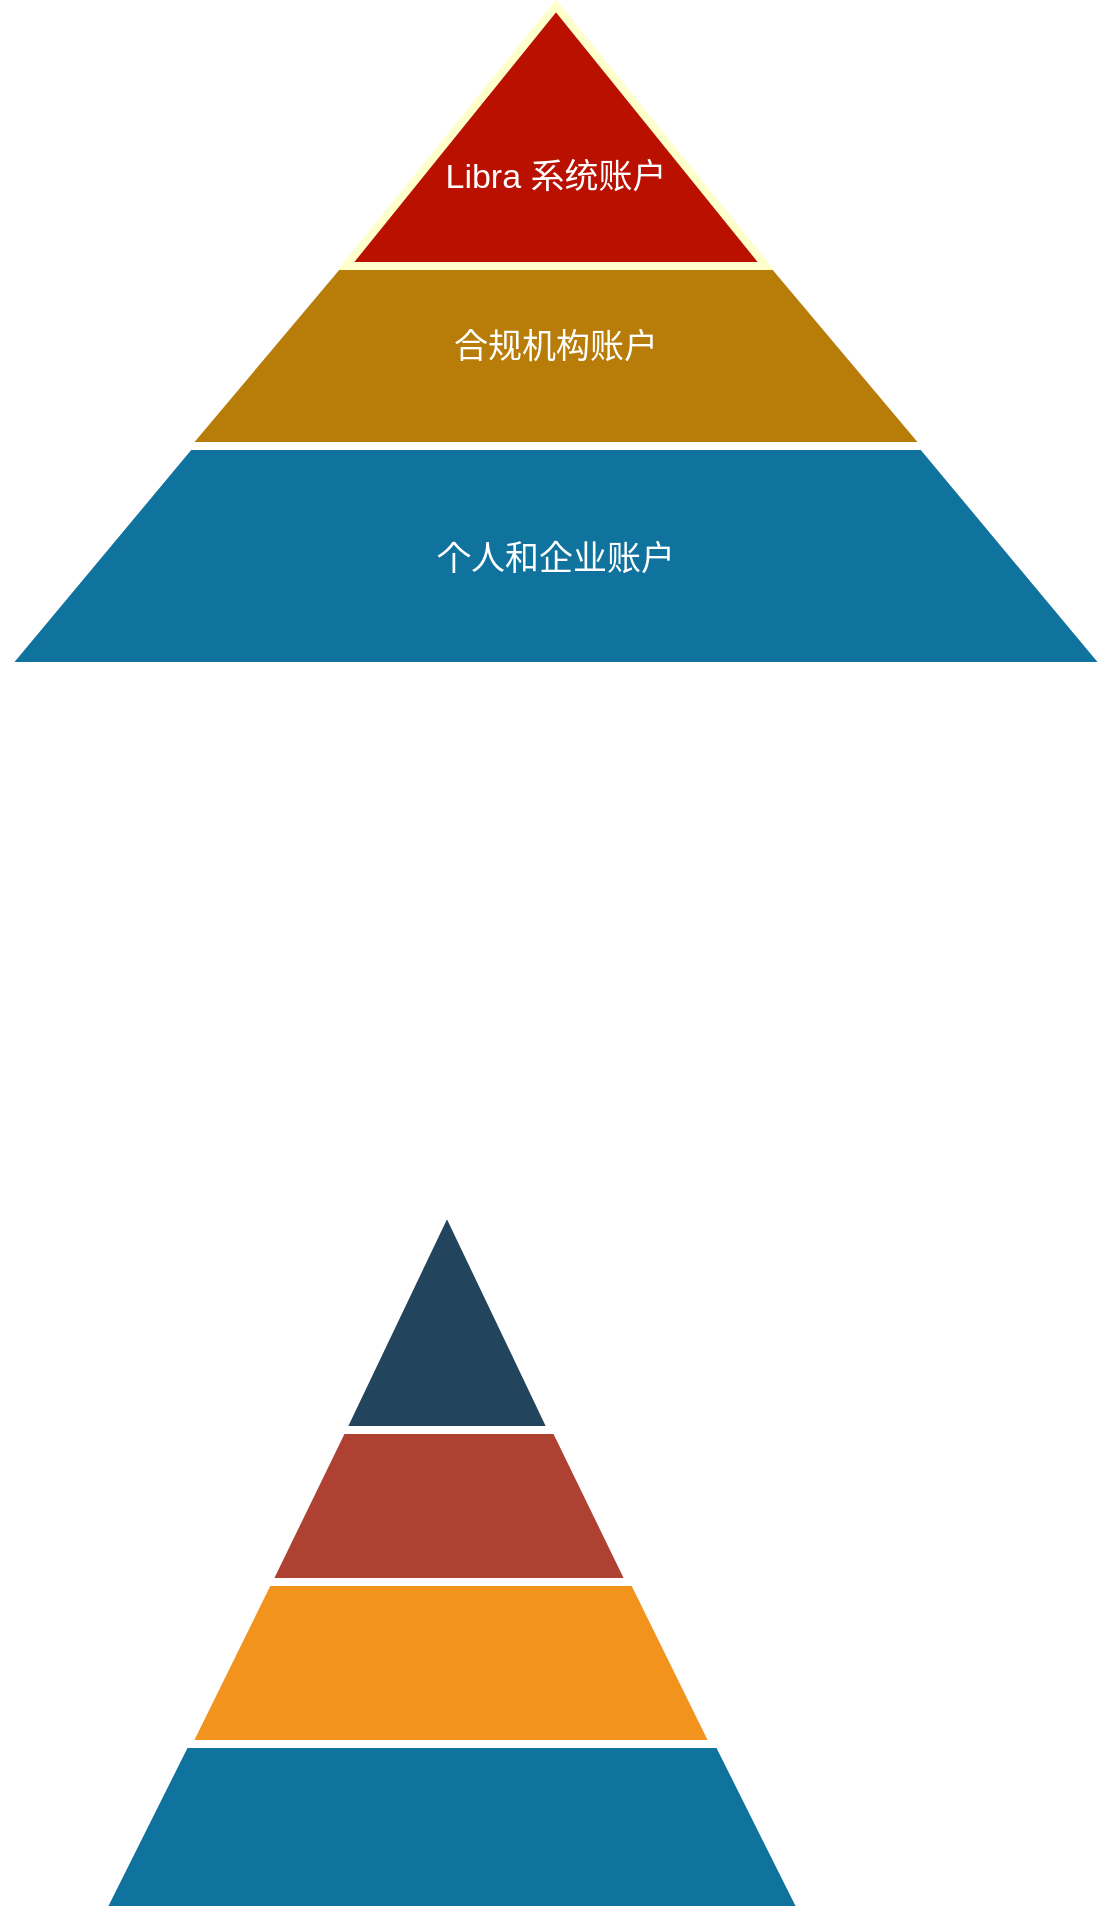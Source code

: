 <mxfile version="11.0.8" type="device"><diagram id="9k0n18XU_gdX6GNcbZQ4" name="账户体系"><mxGraphModel dx="1186" dy="627" grid="0" gridSize="10" guides="1" tooltips="1" connect="1" arrows="1" fold="1" page="1" pageScale="1" pageWidth="850" pageHeight="1100" math="0" shadow="0"><root><mxCell id="0"/><mxCell id="1" parent="0"/><mxCell id="NPbvYlNNmM4BULZ6F30v-1" value="&lt;br style=&quot;font-size: 17px;&quot;&gt;&lt;br style=&quot;font-size: 17px;&quot;&gt;&lt;br style=&quot;font-size: 17px;&quot;&gt;&lt;br style=&quot;font-size: 17px;&quot;&gt;&lt;br style=&quot;font-size: 17px;&quot;&gt;&lt;br style=&quot;font-size: 17px;&quot;&gt;&lt;br style=&quot;font-size: 17px;&quot;&gt;&lt;br style=&quot;font-size: 17px;&quot;&gt;&lt;br style=&quot;font-size: 17px;&quot;&gt;&lt;br style=&quot;font-size: 17px;&quot;&gt;&lt;br style=&quot;font-size: 17px;&quot;&gt;个人和企业账户" style="triangle;direction=north;strokeWidth=4;html=1;fillColor=#10739E;strokeColor=#ffffff;shadow=0;fontSize=17;fontColor=#FFFFFF;align=center;fontStyle=0;whiteSpace=wrap;spacing=10;" parent="1" vertex="1"><mxGeometry x="130" y="8" width="550" height="330" as="geometry"/></mxCell><mxCell id="NPbvYlNNmM4BULZ6F30v-2" value="&lt;br style=&quot;font-size: 17px;&quot;&gt;&lt;br style=&quot;font-size: 17px;&quot;&gt;&lt;br style=&quot;font-size: 17px;&quot;&gt;&lt;br style=&quot;font-size: 17px;&quot;&gt;&lt;br style=&quot;font-size: 17px;&quot;&gt;&lt;br style=&quot;font-size: 17px;&quot;&gt;&lt;font style=&quot;font-size: 17px;&quot;&gt;合规机构账户&lt;/font&gt;" style="triangle;direction=north;strokeWidth=4;html=1;fillColor=#B87C08;strokeColor=#FFFFFF;shadow=0;fontSize=17;align=center;fontStyle=0;whiteSpace=wrap;spacing=10;fontColor=#ffffff;" parent="1" vertex="1"><mxGeometry x="220" y="8" width="370" height="220" as="geometry"/></mxCell><mxCell id="NPbvYlNNmM4BULZ6F30v-3" value="&lt;br style=&quot;font-size: 17px;&quot;&gt;&lt;br style=&quot;font-size: 17px;&quot;&gt;Libra 系统账户" style="triangle;direction=north;strokeWidth=4;html=1;shadow=0;fontSize=17;align=center;fontStyle=0;whiteSpace=wrap;spacing=10;strokeColor=#FFFFCC;fillColor=#BA1000;gradientDirection=east;fontColor=#ffffff;verticalAlign=middle;" parent="1" vertex="1"><mxGeometry x="300" y="8" width="210" height="130" as="geometry"/></mxCell><mxCell id="P6pAfZ8TD-sc2KNpW6JK-1" value="" style="triangle;direction=north;strokeWidth=4;html=1;fillColor=#10739E;strokeColor=#ffffff;shadow=0;fontSize=10;fontColor=#FFFFFF;align=center;fontStyle=0;whiteSpace=wrap;spacing=10;" parent="1" vertex="1"><mxGeometry x="178" y="610" width="350" height="350" as="geometry"/></mxCell><mxCell id="P6pAfZ8TD-sc2KNpW6JK-2" value="" style="triangle;direction=north;strokeWidth=4;html=1;fillColor=#F2931E;strokeColor=#ffffff;shadow=0;fontSize=10;fontColor=#FFFFFF;align=center;fontStyle=0;whiteSpace=wrap;spacing=10;" parent="1" vertex="1"><mxGeometry x="221" y="610" width="263" height="267" as="geometry"/></mxCell><mxCell id="P6pAfZ8TD-sc2KNpW6JK-3" value="" style="triangle;direction=north;strokeWidth=4;html=1;fillColor=#AE4132;strokeColor=#ffffff;shadow=0;fontSize=10;fontColor=#FFFFFF;align=center;fontStyle=0;whiteSpace=wrap;spacing=10;" parent="1" vertex="1"><mxGeometry x="261" y="610" width="181" height="186" as="geometry"/></mxCell><mxCell id="P6pAfZ8TD-sc2KNpW6JK-4" value="" style="triangle;direction=north;strokeWidth=4;html=1;fillColor=#23445D;strokeColor=#ffffff;shadow=0;fontSize=10;fontColor=#FFFFFF;align=center;fontStyle=0;whiteSpace=wrap;spacing=10;" parent="1" vertex="1"><mxGeometry x="298" y="610" width="105" height="110" as="geometry"/></mxCell></root></mxGraphModel></diagram><diagram id="XmLVXNCUlQCGmbgpfQ08" name="账户关联结构"><mxGraphModel dx="1106" dy="772" grid="0" gridSize="10" guides="1" tooltips="1" connect="1" arrows="1" fold="1" page="1" pageScale="1" pageWidth="850" pageHeight="1100" math="0" shadow="0"><root><mxCell id="lSqVlamCuAjvHPfPkjVR-0"/><mxCell id="lSqVlamCuAjvHPfPkjVR-1" parent="lSqVlamCuAjvHPfPkjVR-0"/><mxCell id="lSqVlamCuAjvHPfPkjVR-14" value="Alice's Account" style="swimlane;fontStyle=0;childLayout=stackLayout;horizontal=1;startSize=34;fillColor=none;horizontalStack=0;resizeParent=1;resizeParentMax=0;resizeLast=0;collapsible=1;marginBottom=0;strokeColor=#5E5E5E;fontSize=14;rounded=0;swimlaneLine=1;glass=0;comic=1;autosize=1;resizeWidth=1;resizeHeight=1;" parent="lSqVlamCuAjvHPfPkjVR-1" vertex="1"><mxGeometry x="97" y="124" width="196" height="140" as="geometry"/></mxCell><mxCell id="lSqVlamCuAjvHPfPkjVR-15" value="+ IdentityRoot = 2a3e92...." style="text;strokeColor=none;fillColor=none;align=left;verticalAlign=top;spacingLeft=4;spacingRight=4;overflow=hidden;rotatable=0;points=[[0,0.5],[1,0.5]];portConstraint=eastwest;fontSize=14;comic=1;dashed=1;dashPattern=1 1;resizeWidth=1;resizeHeight=1;autosize=1;" parent="lSqVlamCuAjvHPfPkjVR-14" vertex="1"><mxGeometry y="34" width="196" height="36" as="geometry"/></mxCell><mxCell id="lSqVlamCuAjvHPfPkjVR-16" value="+ Validator = Citi's Account" style="text;strokeColor=#A1A1A1;fillColor=none;align=left;verticalAlign=top;spacingLeft=4;spacingRight=4;overflow=hidden;rotatable=0;points=[[0,0.5],[1,0.5]];portConstraint=eastwest;fontSize=14;comic=1;dashed=1;dashPattern=1 1;" parent="lSqVlamCuAjvHPfPkjVR-14" vertex="1"><mxGeometry y="70" width="196" height="37" as="geometry"/></mxCell><mxCell id="lSqVlamCuAjvHPfPkjVR-17" value="+ ......." style="text;strokeColor=none;fillColor=none;align=left;verticalAlign=top;spacingLeft=4;spacingRight=4;overflow=hidden;rotatable=0;points=[[0,0.5],[1,0.5]];portConstraint=eastwest;fontSize=14;comic=1;dashed=1;dashPattern=1 1;autosize=1;resizeWidth=1;resizeHeight=1;" parent="lSqVlamCuAjvHPfPkjVR-14" vertex="1"><mxGeometry y="107" width="196" height="33" as="geometry"/></mxCell><mxCell id="lSqVlamCuAjvHPfPkjVR-22" value="Citi's Account" style="swimlane;fontStyle=0;childLayout=stackLayout;horizontal=1;startSize=29;fillColor=none;horizontalStack=0;resizeParent=1;resizeParentMax=0;resizeLast=0;collapsible=1;marginBottom=0;strokeColor=#5E5E5E;fontSize=14;rounded=0;swimlaneLine=1;glass=0;comic=1;autosize=1;resizeWidth=1;resizeHeight=1;" parent="lSqVlamCuAjvHPfPkjVR-1" vertex="1"><mxGeometry x="97" y="308" width="195" height="134" as="geometry"/></mxCell><mxCell id="lSqVlamCuAjvHPfPkjVR-23" value="+ IdentityRoot" style="text;strokeColor=none;fillColor=none;align=left;verticalAlign=top;spacingLeft=4;spacingRight=4;overflow=hidden;rotatable=0;points=[[0,0.5],[1,0.5]];portConstraint=eastwest;fontSize=14;comic=1;dashed=1;dashPattern=1 1;resizeWidth=1;resizeHeight=1;autosize=1;" parent="lSqVlamCuAjvHPfPkjVR-22" vertex="1"><mxGeometry y="29" width="195" height="35" as="geometry"/></mxCell><mxCell id="lSqVlamCuAjvHPfPkjVR-24" value="+ Domian=www.citi.com" style="text;strokeColor=#A1A1A1;fillColor=none;align=left;verticalAlign=top;spacingLeft=4;spacingRight=4;overflow=hidden;rotatable=0;points=[[0,0.5],[1,0.5]];portConstraint=eastwest;fontSize=14;comic=1;dashed=1;dashPattern=1 1;" parent="lSqVlamCuAjvHPfPkjVR-22" vertex="1"><mxGeometry y="64" width="195" height="37" as="geometry"/></mxCell><mxCell id="lSqVlamCuAjvHPfPkjVR-25" value="+ ......." style="text;strokeColor=none;fillColor=none;align=left;verticalAlign=top;spacingLeft=4;spacingRight=4;overflow=hidden;rotatable=0;points=[[0,0.5],[1,0.5]];portConstraint=eastwest;fontSize=14;comic=1;dashed=1;dashPattern=1 1;autosize=1;resizeWidth=1;resizeHeight=1;" parent="lSqVlamCuAjvHPfPkjVR-22" vertex="1"><mxGeometry y="101" width="195" height="33" as="geometry"/></mxCell><mxCell id="lSqVlamCuAjvHPfPkjVR-29" style="edgeStyle=orthogonalEdgeStyle;rounded=0;orthogonalLoop=1;jettySize=auto;html=1;exitX=0.004;exitY=0.144;exitDx=0;exitDy=0;exitPerimeter=0;entryX=0;entryY=0.5;entryDx=0;entryDy=0;fontSize=12;endArrow=none;endFill=0;startArrow=classic;startFill=1;" parent="lSqVlamCuAjvHPfPkjVR-1" source="lSqVlamCuAjvHPfPkjVR-27" target="lSqVlamCuAjvHPfPkjVR-24" edge="1"><mxGeometry relative="1" as="geometry"/></mxCell><mxCell id="lSqVlamCuAjvHPfPkjVR-27" value="&lt;font&gt;&lt;font style=&quot;font-size: 15px&quot;&gt;libra.toml&lt;/font&gt;&lt;br&gt;---------------------------------------------------------&lt;br style=&quot;font-size: 12px&quot;&gt;&lt;/font&gt;&lt;div style=&quot;font-size: 12px&quot;&gt;&lt;font style=&quot;font-size: 12px&quot;&gt;&lt;br&gt;&lt;/font&gt;&lt;/div&gt;&lt;div style=&quot;font-size: 12px&quot;&gt;&lt;font style=&quot;font-size: 12px&quot;&gt;AUTH_SERVER=&quot;https://www.citi.com/aml&quot;&lt;/font&gt;&lt;/div&gt;&lt;div style=&quot;font-size: 12px&quot;&gt;&lt;font style=&quot;font-size: 12px&quot;&gt;&lt;br&gt;&lt;/font&gt;&lt;/div&gt;&lt;div style=&quot;font-size: 12px&quot;&gt;&lt;font style=&quot;font-size: 12px&quot;&gt;SIGNING_KEY=&quot;GBBH....&quot;&lt;/font&gt;&lt;/div&gt;&lt;div style=&quot;font-size: 12px&quot;&gt;&lt;br style=&quot;font-size: 12px&quot;&gt;&lt;/div&gt;" style="shape=note;whiteSpace=wrap;html=1;size=14;verticalAlign=top;align=left;spacingTop=-6;rounded=0;glass=0;dashed=1;dashPattern=1 1;comic=1;fontSize=12;spacing=3;" parent="lSqVlamCuAjvHPfPkjVR-1" vertex="1"><mxGeometry x="96.5" y="497" width="239" height="129" as="geometry"/></mxCell><mxCell id="lSqVlamCuAjvHPfPkjVR-28" style="edgeStyle=orthogonalEdgeStyle;rounded=0;orthogonalLoop=1;jettySize=auto;html=1;entryX=0;entryY=0.5;entryDx=0;entryDy=0;fontSize=12;exitX=0;exitY=0.142;exitDx=0;exitDy=0;exitPerimeter=0;endArrow=none;endFill=0;startArrow=classic;startFill=1;" parent="lSqVlamCuAjvHPfPkjVR-1" source="lSqVlamCuAjvHPfPkjVR-22" target="lSqVlamCuAjvHPfPkjVR-16" edge="1"><mxGeometry relative="1" as="geometry"/></mxCell><mxCell id="lSqVlamCuAjvHPfPkjVR-31" value="&lt;span style=&quot;font-size: 15px ; text-align: left ; white-space: normal&quot;&gt;https://www.citi.com/.well-known/libra.toml&lt;/span&gt;" style="text;html=1;strokeColor=none;fillColor=none;align=center;verticalAlign=middle;whiteSpace=wrap;rounded=0;glass=0;dashed=1;dashPattern=1 1;comic=1;fontSize=14;" parent="lSqVlamCuAjvHPfPkjVR-1" vertex="1"><mxGeometry x="74.5" y="457" width="301" height="40" as="geometry"/></mxCell><mxCell id="lSqVlamCuAjvHPfPkjVR-33" value="Bob's Account" style="swimlane;fontStyle=0;childLayout=stackLayout;horizontal=1;startSize=29;fillColor=none;horizontalStack=0;resizeParent=1;resizeParentMax=0;resizeLast=0;collapsible=1;marginBottom=0;strokeColor=#5E5E5E;fontSize=14;rounded=0;swimlaneLine=1;glass=0;comic=1;autosize=1;resizeWidth=1;resizeHeight=1;" parent="lSqVlamCuAjvHPfPkjVR-1" vertex="1"><mxGeometry x="494" y="124" width="209" height="129" as="geometry"/></mxCell><mxCell id="lSqVlamCuAjvHPfPkjVR-34" value="+ IdentityRoot = 9b37c1......" style="text;strokeColor=none;fillColor=none;align=left;verticalAlign=top;spacingLeft=4;spacingRight=4;overflow=hidden;rotatable=0;points=[[0,0.5],[1,0.5]];portConstraint=eastwest;fontSize=14;comic=1;dashed=1;dashPattern=1 1;resizeWidth=1;resizeHeight=1;autosize=1;" parent="lSqVlamCuAjvHPfPkjVR-33" vertex="1"><mxGeometry y="29" width="209" height="36" as="geometry"/></mxCell><mxCell id="lSqVlamCuAjvHPfPkjVR-35" value="+ Validator = JPM's Account" style="text;strokeColor=#A1A1A1;fillColor=none;align=left;verticalAlign=top;spacingLeft=4;spacingRight=4;overflow=hidden;rotatable=0;points=[[0,0.5],[1,0.5]];portConstraint=eastwest;fontSize=14;comic=1;dashed=1;dashPattern=1 1;" parent="lSqVlamCuAjvHPfPkjVR-33" vertex="1"><mxGeometry y="65" width="209" height="31" as="geometry"/></mxCell><mxCell id="lSqVlamCuAjvHPfPkjVR-36" value="+ ......." style="text;strokeColor=none;fillColor=none;align=left;verticalAlign=top;spacingLeft=4;spacingRight=4;overflow=hidden;rotatable=0;points=[[0,0.5],[1,0.5]];portConstraint=eastwest;fontSize=14;comic=1;dashed=1;dashPattern=1 1;autosize=1;resizeWidth=1;resizeHeight=1;" parent="lSqVlamCuAjvHPfPkjVR-33" vertex="1"><mxGeometry y="96" width="209" height="33" as="geometry"/></mxCell><mxCell id="lSqVlamCuAjvHPfPkjVR-37" value="JPM's Account" style="swimlane;fontStyle=0;childLayout=stackLayout;horizontal=1;startSize=29;fillColor=none;horizontalStack=0;resizeParent=1;resizeParentMax=0;resizeLast=0;collapsible=1;marginBottom=0;strokeColor=#5E5E5E;fontSize=14;rounded=0;swimlaneLine=1;glass=0;comic=1;autosize=1;resizeWidth=1;resizeHeight=1;" parent="lSqVlamCuAjvHPfPkjVR-1" vertex="1"><mxGeometry x="494" y="308" width="209" height="134" as="geometry"/></mxCell><mxCell id="lSqVlamCuAjvHPfPkjVR-38" value="+ IdentityRoot" style="text;strokeColor=none;fillColor=none;align=left;verticalAlign=top;spacingLeft=4;spacingRight=4;overflow=hidden;rotatable=0;points=[[0,0.5],[1,0.5]];portConstraint=eastwest;fontSize=14;comic=1;dashed=1;dashPattern=1 1;resizeWidth=1;resizeHeight=1;autosize=1;" parent="lSqVlamCuAjvHPfPkjVR-37" vertex="1"><mxGeometry y="29" width="209" height="35" as="geometry"/></mxCell><mxCell id="lSqVlamCuAjvHPfPkjVR-39" value="+ Domian= www.jpmorgan.com" style="text;strokeColor=#A1A1A1;fillColor=none;align=left;verticalAlign=top;spacingLeft=4;spacingRight=4;overflow=hidden;rotatable=0;points=[[0,0.5],[1,0.5]];portConstraint=eastwest;fontSize=14;comic=1;dashed=1;dashPattern=1 1;" parent="lSqVlamCuAjvHPfPkjVR-37" vertex="1"><mxGeometry y="64" width="209" height="37" as="geometry"/></mxCell><mxCell id="lSqVlamCuAjvHPfPkjVR-40" value="+ ......." style="text;strokeColor=none;fillColor=none;align=left;verticalAlign=top;spacingLeft=4;spacingRight=4;overflow=hidden;rotatable=0;points=[[0,0.5],[1,0.5]];portConstraint=eastwest;fontSize=14;comic=1;dashed=1;dashPattern=1 1;autosize=1;resizeWidth=1;resizeHeight=1;" parent="lSqVlamCuAjvHPfPkjVR-37" vertex="1"><mxGeometry y="101" width="209" height="33" as="geometry"/></mxCell><mxCell id="lSqVlamCuAjvHPfPkjVR-41" style="edgeStyle=orthogonalEdgeStyle;rounded=0;orthogonalLoop=1;jettySize=auto;html=1;exitX=0.004;exitY=0.144;exitDx=0;exitDy=0;exitPerimeter=0;entryX=0;entryY=0.5;entryDx=0;entryDy=0;fontSize=12;endArrow=none;endFill=0;startArrow=classic;startFill=1;" parent="lSqVlamCuAjvHPfPkjVR-1" source="lSqVlamCuAjvHPfPkjVR-42" target="lSqVlamCuAjvHPfPkjVR-39" edge="1"><mxGeometry relative="1" as="geometry"/></mxCell><mxCell id="lSqVlamCuAjvHPfPkjVR-42" value="&lt;font&gt;&lt;font style=&quot;font-size: 15px&quot;&gt;libra.toml&lt;/font&gt;&lt;br&gt;-------------------------------------------------------------------&lt;br style=&quot;font-size: 12px&quot;&gt;&lt;/font&gt;&lt;div style=&quot;font-size: 12px&quot;&gt;&lt;font style=&quot;font-size: 12px&quot;&gt;&lt;br&gt;&lt;/font&gt;&lt;/div&gt;&lt;div style=&quot;font-size: 12px&quot;&gt;&lt;font style=&quot;font-size: 12px&quot;&gt;AUTH_SERVER=&quot;https://www.jpmorgan.com/aml&quot;&lt;/font&gt;&lt;/div&gt;&lt;div style=&quot;font-size: 12px&quot;&gt;&lt;font style=&quot;font-size: 12px&quot;&gt;&lt;br&gt;&lt;/font&gt;&lt;/div&gt;&lt;div style=&quot;font-size: 12px&quot;&gt;&lt;font style=&quot;font-size: 12px&quot;&gt;SIGNING_KEY=&quot;GBBH....&quot;&lt;/font&gt;&lt;/div&gt;&lt;div style=&quot;font-size: 12px&quot;&gt;&lt;br style=&quot;font-size: 12px&quot;&gt;&lt;/div&gt;" style="shape=note;whiteSpace=wrap;html=1;size=14;verticalAlign=top;align=left;spacingTop=-6;rounded=0;glass=0;dashed=1;dashPattern=1 1;comic=1;fontSize=12;spacing=3;" parent="lSqVlamCuAjvHPfPkjVR-1" vertex="1"><mxGeometry x="494" y="497" width="278" height="129" as="geometry"/></mxCell><mxCell id="lSqVlamCuAjvHPfPkjVR-43" style="edgeStyle=orthogonalEdgeStyle;rounded=0;orthogonalLoop=1;jettySize=auto;html=1;entryX=0;entryY=0.5;entryDx=0;entryDy=0;fontSize=12;exitX=0;exitY=0.142;exitDx=0;exitDy=0;exitPerimeter=0;endArrow=none;endFill=0;startArrow=classic;startFill=1;" parent="lSqVlamCuAjvHPfPkjVR-1" source="lSqVlamCuAjvHPfPkjVR-37" target="lSqVlamCuAjvHPfPkjVR-35" edge="1"><mxGeometry relative="1" as="geometry"/></mxCell><mxCell id="lSqVlamCuAjvHPfPkjVR-44" value="&lt;span style=&quot;text-align: left&quot;&gt;&lt;span style=&quot;font-size: 15px&quot;&gt;https://www.jpmorgan.com&lt;/span&gt;&lt;span style=&quot;font-size: 15px&quot;&gt;/.well-known/libra.toml&lt;/span&gt;&lt;/span&gt;" style="text;html=1;strokeColor=none;fillColor=none;align=center;verticalAlign=middle;whiteSpace=wrap;rounded=0;glass=0;dashed=1;dashPattern=1 1;comic=1;fontSize=14;" parent="lSqVlamCuAjvHPfPkjVR-1" vertex="1"><mxGeometry x="472" y="457" width="345" height="40" as="geometry"/></mxCell></root></mxGraphModel></diagram><diagram id="O4dl45LyR-qUm3uoCO05" name="合规流程"><mxGraphModel dx="632" dy="441" grid="0" gridSize="10" guides="1" tooltips="1" connect="1" arrows="1" fold="1" page="1" pageScale="1" pageWidth="850" pageHeight="1100" math="0" shadow="0"><root><mxCell id="eT98-XKZ-AjwiH_mV4ar-0"/><mxCell id="eT98-XKZ-AjwiH_mV4ar-1" parent="eT98-XKZ-AjwiH_mV4ar-0"/><mxCell id="dPdyInGEU6RHVi1Vplqu-116" value="" style="rounded=0;whiteSpace=wrap;html=1;strokeWidth=1;fillColor=none;fontSize=9;opacity=60;align=left;" vertex="1" parent="eT98-XKZ-AjwiH_mV4ar-1"><mxGeometry x="137" y="183" width="518" height="371" as="geometry"/></mxCell><mxCell id="dPdyInGEU6RHVi1Vplqu-58" value="" style="rounded=0;whiteSpace=wrap;html=1;strokeWidth=1;fillColor=none;fontSize=10;dashed=1;dashPattern=1 1;" vertex="1" parent="eT98-XKZ-AjwiH_mV4ar-1"><mxGeometry x="177" y="194" width="187" height="202" as="geometry"/></mxCell><mxCell id="dPdyInGEU6RHVi1Vplqu-57" value="" style="rounded=0;whiteSpace=wrap;html=1;strokeWidth=1;fillColor=none;fontSize=10;dashed=1;dashPattern=1 1;" vertex="1" parent="eT98-XKZ-AjwiH_mV4ar-1"><mxGeometry x="413" y="193" width="196" height="203" as="geometry"/></mxCell><mxCell id="dPdyInGEU6RHVi1Vplqu-32" value="Libra Network" style="rounded=0;whiteSpace=wrap;html=1;strokeWidth=1;fillColor=none;fontSize=14;verticalAlign=bottom;" vertex="1" parent="eT98-XKZ-AjwiH_mV4ar-1"><mxGeometry x="244" y="414" width="292" height="133" as="geometry"/></mxCell><mxCell id="dPdyInGEU6RHVi1Vplqu-35" value="" style="group" vertex="1" connectable="0" parent="eT98-XKZ-AjwiH_mV4ar-1"><mxGeometry x="239.5" y="316.5" width="63" height="52" as="geometry"/></mxCell><mxCell id="dPdyInGEU6RHVi1Vplqu-25" value="Compliance" style="text;html=1;resizable=0;points=[];autosize=1;align=left;verticalAlign=top;spacingTop=-4;fontSize=10;" vertex="1" parent="dPdyInGEU6RHVi1Vplqu-35"><mxGeometry y="40" width="63" height="12" as="geometry"/></mxCell><mxCell id="dPdyInGEU6RHVi1Vplqu-28" value="" style="pointerEvents=1;shadow=0;dashed=0;html=1;strokeColor=none;labelPosition=center;verticalLabelPosition=bottom;verticalAlign=top;outlineConnect=0;align=center;shape=mxgraph.office.concepts.node_generic;fillColor=#7FBA42;" vertex="1" parent="dPdyInGEU6RHVi1Vplqu-35"><mxGeometry x="10.5" width="40" height="40" as="geometry"/></mxCell><mxCell id="dPdyInGEU6RHVi1Vplqu-39" value="" style="group" vertex="1" connectable="0" parent="eT98-XKZ-AjwiH_mV4ar-1"><mxGeometry x="301.5" y="346" width="65" height="45" as="geometry"/></mxCell><mxCell id="dPdyInGEU6RHVi1Vplqu-20" value="" style="pointerEvents=1;shadow=0;dashed=0;html=1;strokeColor=none;labelPosition=center;verticalLabelPosition=bottom;verticalAlign=top;align=center;shape=mxgraph.azure.file;fillColor=#7D7D7D;" vertex="1" parent="dPdyInGEU6RHVi1Vplqu-39"><mxGeometry x="16.5" y="7" width="17" height="22" as="geometry"/></mxCell><mxCell id="dPdyInGEU6RHVi1Vplqu-22" value="Libra.toml" style="text;html=1;resizable=0;points=[];autosize=1;align=left;verticalAlign=top;spacingTop=-4;fontSize=9;" vertex="1" parent="dPdyInGEU6RHVi1Vplqu-39"><mxGeometry x="2" y="29" width="63" height="14" as="geometry"/></mxCell><mxCell id="dPdyInGEU6RHVi1Vplqu-23" value="" style="rounded=1;whiteSpace=wrap;html=1;fillColor=none;fontSize=9;dashed=1;" vertex="1" parent="dPdyInGEU6RHVi1Vplqu-39"><mxGeometry width="48" height="45" as="geometry"/></mxCell><mxCell id="dPdyInGEU6RHVi1Vplqu-46" value="" style="group" vertex="1" connectable="0" parent="eT98-XKZ-AjwiH_mV4ar-1"><mxGeometry x="482.5" y="317" width="63" height="52" as="geometry"/></mxCell><mxCell id="dPdyInGEU6RHVi1Vplqu-47" value="Compliance" style="text;html=1;resizable=0;points=[];autosize=1;align=left;verticalAlign=top;spacingTop=-4;fontSize=10;" vertex="1" parent="dPdyInGEU6RHVi1Vplqu-46"><mxGeometry y="40" width="63" height="12" as="geometry"/></mxCell><mxCell id="dPdyInGEU6RHVi1Vplqu-48" value="" style="pointerEvents=1;shadow=0;dashed=0;html=1;strokeColor=none;labelPosition=center;verticalLabelPosition=bottom;verticalAlign=top;outlineConnect=0;align=center;shape=mxgraph.office.concepts.node_generic;fillColor=#7FBA42;" vertex="1" parent="dPdyInGEU6RHVi1Vplqu-46"><mxGeometry x="10.5" width="40" height="40" as="geometry"/></mxCell><mxCell id="dPdyInGEU6RHVi1Vplqu-49" value="" style="group" vertex="1" connectable="0" parent="eT98-XKZ-AjwiH_mV4ar-1"><mxGeometry x="428" y="346" width="65" height="45" as="geometry"/></mxCell><mxCell id="dPdyInGEU6RHVi1Vplqu-50" value="" style="pointerEvents=1;shadow=0;dashed=0;html=1;strokeColor=none;labelPosition=center;verticalLabelPosition=bottom;verticalAlign=top;align=center;shape=mxgraph.azure.file;fillColor=#7D7D7D;" vertex="1" parent="dPdyInGEU6RHVi1Vplqu-49"><mxGeometry x="16.5" y="7" width="17" height="22" as="geometry"/></mxCell><mxCell id="dPdyInGEU6RHVi1Vplqu-51" value="Libra.toml" style="text;html=1;resizable=0;points=[];autosize=1;align=left;verticalAlign=top;spacingTop=-4;fontSize=9;" vertex="1" parent="dPdyInGEU6RHVi1Vplqu-49"><mxGeometry x="2" y="29" width="63" height="14" as="geometry"/></mxCell><mxCell id="dPdyInGEU6RHVi1Vplqu-52" value="" style="rounded=1;whiteSpace=wrap;html=1;fillColor=none;fontSize=9;dashed=1;" vertex="1" parent="dPdyInGEU6RHVi1Vplqu-49"><mxGeometry width="48" height="45" as="geometry"/></mxCell><mxCell id="dPdyInGEU6RHVi1Vplqu-73" style="edgeStyle=none;rounded=0;orthogonalLoop=1;jettySize=auto;html=1;endArrow=classicThin;endFill=1;fontSize=10;" edge="1" parent="eT98-XKZ-AjwiH_mV4ar-1"><mxGeometry relative="1" as="geometry"><mxPoint x="162.5" y="336" as="sourcePoint"/><mxPoint x="250" y="336" as="targetPoint"/></mxGeometry></mxCell><mxCell id="Y1tjcePGl03aroHUNEkw-1" style="edgeStyle=orthogonalEdgeStyle;rounded=0;orthogonalLoop=1;jettySize=auto;html=1;entryX=0;entryY=0.5;entryDx=0;entryDy=0;startArrow=classicThin;startFill=1;endArrow=none;endFill=0;fontSize=10;fontColor=#454545;" edge="1" parent="eT98-XKZ-AjwiH_mV4ar-1" target="dPdyInGEU6RHVi1Vplqu-32"><mxGeometry relative="1" as="geometry"><mxPoint x="154" y="373" as="sourcePoint"/><Array as="points"><mxPoint x="154" y="481"/></Array></mxGeometry></mxCell><mxCell id="dPdyInGEU6RHVi1Vplqu-55" value="" style="html=1;verticalLabelPosition=bottom;align=center;labelBackgroundColor=#ffffff;verticalAlign=top;strokeWidth=2;strokeColor=#0080F0;fillColor=#ffffff;shadow=0;dashed=0;shape=mxgraph.ios7.icons.smartphone;fontSize=10;" vertex="1" parent="eT98-XKZ-AjwiH_mV4ar-1"><mxGeometry x="144.5" y="321.5" width="18" height="30" as="geometry"/></mxCell><mxCell id="Y1tjcePGl03aroHUNEkw-2" style="edgeStyle=orthogonalEdgeStyle;rounded=0;orthogonalLoop=1;jettySize=auto;html=1;startArrow=classicThin;startFill=1;endArrow=none;endFill=0;fontSize=10;fontColor=#454545;" edge="1" parent="eT98-XKZ-AjwiH_mV4ar-1"><mxGeometry relative="1" as="geometry"><mxPoint x="638" y="376" as="sourcePoint"/><mxPoint x="537" y="481" as="targetPoint"/><Array as="points"><mxPoint x="638" y="481"/><mxPoint x="537" y="481"/></Array></mxGeometry></mxCell><mxCell id="dPdyInGEU6RHVi1Vplqu-56" value="" style="html=1;verticalLabelPosition=bottom;align=center;labelBackgroundColor=#ffffff;verticalAlign=top;strokeWidth=2;strokeColor=#0080F0;fillColor=#ffffff;shadow=0;dashed=0;shape=mxgraph.ios7.icons.smartphone;fontSize=10;" vertex="1" parent="eT98-XKZ-AjwiH_mV4ar-1"><mxGeometry x="628.5" y="321.5" width="18" height="30" as="geometry"/></mxCell><mxCell id="dPdyInGEU6RHVi1Vplqu-72" value="" style="group" vertex="1" connectable="0" parent="eT98-XKZ-AjwiH_mV4ar-1"><mxGeometry x="264.5" y="425" width="248" height="100" as="geometry"/></mxCell><mxCell id="dPdyInGEU6RHVi1Vplqu-60" value="" style="pointerEvents=1;shadow=0;dashed=0;html=1;strokeColor=none;fillColor=#505050;labelPosition=center;verticalLabelPosition=bottom;verticalAlign=top;outlineConnect=0;align=center;shape=mxgraph.office.concepts.node_generic;" vertex="1" parent="dPdyInGEU6RHVi1Vplqu-72"><mxGeometry x="148" y="70" width="30" height="30" as="geometry"/></mxCell><mxCell id="dPdyInGEU6RHVi1Vplqu-61" style="edgeStyle=none;rounded=0;orthogonalLoop=1;jettySize=auto;html=1;endArrow=none;endFill=0;" edge="1" parent="dPdyInGEU6RHVi1Vplqu-72" source="dPdyInGEU6RHVi1Vplqu-62" target="dPdyInGEU6RHVi1Vplqu-60"><mxGeometry relative="1" as="geometry"/></mxCell><mxCell id="dPdyInGEU6RHVi1Vplqu-62" value="" style="pointerEvents=1;shadow=0;dashed=0;html=1;strokeColor=none;fillColor=#505050;labelPosition=center;verticalLabelPosition=bottom;verticalAlign=top;outlineConnect=0;align=center;shape=mxgraph.office.concepts.node_generic;" vertex="1" parent="dPdyInGEU6RHVi1Vplqu-72"><mxGeometry x="218" y="70" width="30" height="30" as="geometry"/></mxCell><mxCell id="dPdyInGEU6RHVi1Vplqu-63" style="edgeStyle=none;rounded=0;orthogonalLoop=1;jettySize=auto;html=1;endArrow=none;endFill=0;" edge="1" parent="dPdyInGEU6RHVi1Vplqu-72" source="dPdyInGEU6RHVi1Vplqu-64" target="dPdyInGEU6RHVi1Vplqu-62"><mxGeometry relative="1" as="geometry"/></mxCell><mxCell id="dPdyInGEU6RHVi1Vplqu-64" value="" style="pointerEvents=1;shadow=0;dashed=0;html=1;strokeColor=none;fillColor=#505050;labelPosition=center;verticalLabelPosition=bottom;verticalAlign=top;outlineConnect=0;align=center;shape=mxgraph.office.concepts.node_generic;" vertex="1" parent="dPdyInGEU6RHVi1Vplqu-72"><mxGeometry x="218" width="30" height="30" as="geometry"/></mxCell><mxCell id="dPdyInGEU6RHVi1Vplqu-65" style="edgeStyle=none;rounded=0;orthogonalLoop=1;jettySize=auto;html=1;endArrow=none;endFill=0;" edge="1" parent="dPdyInGEU6RHVi1Vplqu-72" source="dPdyInGEU6RHVi1Vplqu-66" target="dPdyInGEU6RHVi1Vplqu-64"><mxGeometry relative="1" as="geometry"/></mxCell><mxCell id="dPdyInGEU6RHVi1Vplqu-66" value="" style="pointerEvents=1;shadow=0;dashed=0;html=1;strokeColor=none;fillColor=#505050;labelPosition=center;verticalLabelPosition=bottom;verticalAlign=top;outlineConnect=0;align=center;shape=mxgraph.office.concepts.node_generic;" vertex="1" parent="dPdyInGEU6RHVi1Vplqu-72"><mxGeometry x="148" width="30" height="30" as="geometry"/></mxCell><mxCell id="dPdyInGEU6RHVi1Vplqu-67" style="edgeStyle=none;rounded=0;orthogonalLoop=1;jettySize=auto;html=1;endArrow=none;endFill=0;" edge="1" parent="dPdyInGEU6RHVi1Vplqu-72" source="dPdyInGEU6RHVi1Vplqu-60" target="dPdyInGEU6RHVi1Vplqu-66"><mxGeometry relative="1" as="geometry"/></mxCell><mxCell id="dPdyInGEU6RHVi1Vplqu-68" value="" style="shape=mxgraph.sysml.x;" vertex="1" parent="dPdyInGEU6RHVi1Vplqu-72"><mxGeometry x="178" y="30" width="40" height="40" as="geometry"/></mxCell><mxCell id="dPdyInGEU6RHVi1Vplqu-5" value="" style="pointerEvents=1;shadow=0;dashed=0;html=1;strokeColor=none;fillColor=#505050;labelPosition=center;verticalLabelPosition=bottom;verticalAlign=top;outlineConnect=0;align=center;shape=mxgraph.office.concepts.node_generic;" vertex="1" parent="dPdyInGEU6RHVi1Vplqu-72"><mxGeometry y="70" width="30" height="30" as="geometry"/></mxCell><mxCell id="dPdyInGEU6RHVi1Vplqu-13" style="edgeStyle=none;rounded=0;orthogonalLoop=1;jettySize=auto;html=1;endArrow=none;endFill=0;" edge="1" parent="dPdyInGEU6RHVi1Vplqu-72" source="dPdyInGEU6RHVi1Vplqu-6" target="dPdyInGEU6RHVi1Vplqu-5"><mxGeometry relative="1" as="geometry"/></mxCell><mxCell id="dPdyInGEU6RHVi1Vplqu-70" style="edgeStyle=none;rounded=0;orthogonalLoop=1;jettySize=auto;html=1;endArrow=none;endFill=0;fontSize=10;" edge="1" parent="dPdyInGEU6RHVi1Vplqu-72" source="dPdyInGEU6RHVi1Vplqu-6" target="dPdyInGEU6RHVi1Vplqu-60"><mxGeometry relative="1" as="geometry"/></mxCell><mxCell id="dPdyInGEU6RHVi1Vplqu-6" value="" style="pointerEvents=1;shadow=0;dashed=0;html=1;strokeColor=none;fillColor=#505050;labelPosition=center;verticalLabelPosition=bottom;verticalAlign=top;outlineConnect=0;align=center;shape=mxgraph.office.concepts.node_generic;" vertex="1" parent="dPdyInGEU6RHVi1Vplqu-72"><mxGeometry x="70" y="70" width="30" height="30" as="geometry"/></mxCell><mxCell id="dPdyInGEU6RHVi1Vplqu-12" style="edgeStyle=none;rounded=0;orthogonalLoop=1;jettySize=auto;html=1;endArrow=none;endFill=0;" edge="1" parent="dPdyInGEU6RHVi1Vplqu-72" source="dPdyInGEU6RHVi1Vplqu-7" target="dPdyInGEU6RHVi1Vplqu-6"><mxGeometry relative="1" as="geometry"/></mxCell><mxCell id="dPdyInGEU6RHVi1Vplqu-71" style="edgeStyle=none;rounded=0;orthogonalLoop=1;jettySize=auto;html=1;endArrow=none;endFill=0;fontSize=10;" edge="1" parent="dPdyInGEU6RHVi1Vplqu-72" source="dPdyInGEU6RHVi1Vplqu-7" target="dPdyInGEU6RHVi1Vplqu-66"><mxGeometry relative="1" as="geometry"/></mxCell><mxCell id="dPdyInGEU6RHVi1Vplqu-7" value="" style="pointerEvents=1;shadow=0;dashed=0;html=1;strokeColor=none;fillColor=#505050;labelPosition=center;verticalLabelPosition=bottom;verticalAlign=top;outlineConnect=0;align=center;shape=mxgraph.office.concepts.node_generic;" vertex="1" parent="dPdyInGEU6RHVi1Vplqu-72"><mxGeometry x="70" width="30" height="30" as="geometry"/></mxCell><mxCell id="dPdyInGEU6RHVi1Vplqu-11" style="edgeStyle=none;rounded=0;orthogonalLoop=1;jettySize=auto;html=1;endArrow=none;endFill=0;" edge="1" parent="dPdyInGEU6RHVi1Vplqu-72" source="dPdyInGEU6RHVi1Vplqu-8" target="dPdyInGEU6RHVi1Vplqu-7"><mxGeometry relative="1" as="geometry"/></mxCell><mxCell id="dPdyInGEU6RHVi1Vplqu-8" value="" style="pointerEvents=1;shadow=0;dashed=0;html=1;strokeColor=none;fillColor=#505050;labelPosition=center;verticalLabelPosition=bottom;verticalAlign=top;outlineConnect=0;align=center;shape=mxgraph.office.concepts.node_generic;" vertex="1" parent="dPdyInGEU6RHVi1Vplqu-72"><mxGeometry width="30" height="30" as="geometry"/></mxCell><mxCell id="dPdyInGEU6RHVi1Vplqu-14" style="edgeStyle=none;rounded=0;orthogonalLoop=1;jettySize=auto;html=1;endArrow=none;endFill=0;" edge="1" parent="dPdyInGEU6RHVi1Vplqu-72" source="dPdyInGEU6RHVi1Vplqu-5" target="dPdyInGEU6RHVi1Vplqu-8"><mxGeometry relative="1" as="geometry"/></mxCell><mxCell id="dPdyInGEU6RHVi1Vplqu-10" value="" style="shape=mxgraph.sysml.x;" vertex="1" parent="dPdyInGEU6RHVi1Vplqu-72"><mxGeometry x="30" y="30" width="40" height="40" as="geometry"/></mxCell><mxCell id="dPdyInGEU6RHVi1Vplqu-69" value="" style="shape=mxgraph.sysml.x;" vertex="1" parent="dPdyInGEU6RHVi1Vplqu-72"><mxGeometry x="104" y="30" width="40" height="40" as="geometry"/></mxCell><mxCell id="dPdyInGEU6RHVi1Vplqu-74" style="edgeStyle=none;rounded=0;orthogonalLoop=1;jettySize=auto;html=1;endArrow=none;endFill=0;fontSize=10;startArrow=classicThin;startFill=1;" edge="1" parent="eT98-XKZ-AjwiH_mV4ar-1" source="dPdyInGEU6RHVi1Vplqu-15" target="dPdyInGEU6RHVi1Vplqu-28"><mxGeometry relative="1" as="geometry"/></mxCell><mxCell id="dPdyInGEU6RHVi1Vplqu-77" style="edgeStyle=none;rounded=0;orthogonalLoop=1;jettySize=auto;html=1;endArrow=none;endFill=0;fontSize=10;startArrow=classicThin;startFill=1;" edge="1" parent="eT98-XKZ-AjwiH_mV4ar-1" source="dPdyInGEU6RHVi1Vplqu-44" target="dPdyInGEU6RHVi1Vplqu-48"><mxGeometry relative="1" as="geometry"/></mxCell><mxCell id="dPdyInGEU6RHVi1Vplqu-78" style="edgeStyle=none;rounded=0;orthogonalLoop=1;jettySize=auto;html=1;endArrow=none;endFill=0;fontSize=10;startArrow=classicThin;startFill=1;" edge="1" parent="eT98-XKZ-AjwiH_mV4ar-1" source="dPdyInGEU6RHVi1Vplqu-41" target="dPdyInGEU6RHVi1Vplqu-48"><mxGeometry relative="1" as="geometry"/></mxCell><mxCell id="dPdyInGEU6RHVi1Vplqu-79" style="edgeStyle=none;rounded=0;orthogonalLoop=1;jettySize=auto;html=1;endArrow=none;endFill=0;fontSize=10;startArrow=classicThin;startFill=1;" edge="1" parent="eT98-XKZ-AjwiH_mV4ar-1" source="dPdyInGEU6RHVi1Vplqu-30" target="dPdyInGEU6RHVi1Vplqu-28"><mxGeometry relative="1" as="geometry"/></mxCell><mxCell id="dPdyInGEU6RHVi1Vplqu-82" style="edgeStyle=none;rounded=0;orthogonalLoop=1;jettySize=auto;html=1;endArrow=classicThin;endFill=1;fontSize=10;startArrow=none;startFill=0;" edge="1" parent="eT98-XKZ-AjwiH_mV4ar-1"><mxGeometry relative="1" as="geometry"><mxPoint x="513" y="410" as="sourcePoint"/><mxPoint x="513" y="373" as="targetPoint"/></mxGeometry></mxCell><mxCell id="dPdyInGEU6RHVi1Vplqu-101" style="edgeStyle=none;rounded=0;orthogonalLoop=1;jettySize=auto;html=1;endArrow=none;endFill=0;fontSize=14;startArrow=classicThin;startFill=1;" edge="1" parent="eT98-XKZ-AjwiH_mV4ar-1" source="dPdyInGEU6RHVi1Vplqu-84" target="dPdyInGEU6RHVi1Vplqu-28"><mxGeometry relative="1" as="geometry"/></mxCell><mxCell id="dPdyInGEU6RHVi1Vplqu-84" value="" style="pointerEvents=1;shadow=0;dashed=0;html=1;strokeColor=none;labelPosition=center;verticalLabelPosition=bottom;verticalAlign=top;outlineConnect=0;align=center;shape=mxgraph.office.concepts.node_generic;fillColor=#DA4026;" vertex="1" parent="eT98-XKZ-AjwiH_mV4ar-1"><mxGeometry x="187.5" y="236" width="40" height="40" as="geometry"/></mxCell><mxCell id="dPdyInGEU6RHVi1Vplqu-85" value="Repository" style="text;html=1;resizable=0;points=[];autosize=1;align=left;verticalAlign=top;spacingTop=-4;fontSize=10;" vertex="1" parent="eT98-XKZ-AjwiH_mV4ar-1"><mxGeometry x="178.5" y="218" width="58" height="12" as="geometry"/></mxCell><mxCell id="dPdyInGEU6RHVi1Vplqu-15" value="" style="pointerEvents=1;shadow=0;dashed=0;html=1;strokeColor=none;labelPosition=center;verticalLabelPosition=bottom;verticalAlign=top;outlineConnect=0;align=center;shape=mxgraph.office.concepts.node_generic;fillColor=#DA4026;" vertex="1" parent="eT98-XKZ-AjwiH_mV4ar-1"><mxGeometry x="314.5" y="236" width="40" height="40" as="geometry"/></mxCell><mxCell id="dPdyInGEU6RHVi1Vplqu-29" value="KYC" style="text;html=1;resizable=0;points=[];autosize=1;align=left;verticalAlign=top;spacingTop=-4;fontSize=10;" vertex="1" parent="eT98-XKZ-AjwiH_mV4ar-1"><mxGeometry x="323.5" y="218" width="31" height="12" as="geometry"/></mxCell><mxCell id="dPdyInGEU6RHVi1Vplqu-30" value="" style="pointerEvents=1;shadow=0;dashed=0;html=1;strokeColor=none;labelPosition=center;verticalLabelPosition=bottom;verticalAlign=top;outlineConnect=0;align=center;shape=mxgraph.office.concepts.node_generic;fillColor=#DA4026;" vertex="1" parent="eT98-XKZ-AjwiH_mV4ar-1"><mxGeometry x="251" y="236" width="40" height="40" as="geometry"/></mxCell><mxCell id="dPdyInGEU6RHVi1Vplqu-31" value="Sanction" style="text;html=1;resizable=0;points=[];autosize=1;align=left;verticalAlign=top;spacingTop=-4;fontSize=10;" vertex="1" parent="eT98-XKZ-AjwiH_mV4ar-1"><mxGeometry x="250" y="218" width="49" height="12" as="geometry"/></mxCell><mxCell id="dPdyInGEU6RHVi1Vplqu-91" style="edgeStyle=none;rounded=0;orthogonalLoop=1;jettySize=auto;html=1;endArrow=none;endFill=0;fontSize=10;startArrow=classicThin;startFill=1;" edge="1" parent="eT98-XKZ-AjwiH_mV4ar-1" source="dPdyInGEU6RHVi1Vplqu-87" target="dPdyInGEU6RHVi1Vplqu-48"><mxGeometry relative="1" as="geometry"/></mxCell><mxCell id="dPdyInGEU6RHVi1Vplqu-87" value="" style="pointerEvents=1;shadow=0;dashed=0;html=1;strokeColor=none;labelPosition=center;verticalLabelPosition=bottom;verticalAlign=top;outlineConnect=0;align=center;shape=mxgraph.office.concepts.node_generic;fillColor=#DA4026;" vertex="1" parent="eT98-XKZ-AjwiH_mV4ar-1"><mxGeometry x="494" y="236" width="40" height="40" as="geometry"/></mxCell><mxCell id="dPdyInGEU6RHVi1Vplqu-88" value="Sanction" style="text;html=1;resizable=0;points=[];autosize=1;align=left;verticalAlign=top;spacingTop=-4;fontSize=10;" vertex="1" parent="eT98-XKZ-AjwiH_mV4ar-1"><mxGeometry x="493" y="218" width="49" height="12" as="geometry"/></mxCell><mxCell id="dPdyInGEU6RHVi1Vplqu-44" value="" style="pointerEvents=1;shadow=0;dashed=0;html=1;strokeColor=none;labelPosition=center;verticalLabelPosition=bottom;verticalAlign=top;outlineConnect=0;align=center;shape=mxgraph.office.concepts.node_generic;fillColor=#DA4026;" vertex="1" parent="eT98-XKZ-AjwiH_mV4ar-1"><mxGeometry x="426.5" y="236" width="40" height="40" as="geometry"/></mxCell><mxCell id="dPdyInGEU6RHVi1Vplqu-45" value="KYC" style="text;html=1;resizable=0;points=[];autosize=1;align=left;verticalAlign=top;spacingTop=-4;fontSize=10;" vertex="1" parent="eT98-XKZ-AjwiH_mV4ar-1"><mxGeometry x="431" y="218" width="31" height="12" as="geometry"/></mxCell><mxCell id="dPdyInGEU6RHVi1Vplqu-41" value="" style="pointerEvents=1;shadow=0;dashed=0;html=1;strokeColor=none;labelPosition=center;verticalLabelPosition=bottom;verticalAlign=top;outlineConnect=0;align=center;shape=mxgraph.office.concepts.node_generic;fillColor=#DA4026;" vertex="1" parent="eT98-XKZ-AjwiH_mV4ar-1"><mxGeometry x="557.5" y="236" width="40" height="40" as="geometry"/></mxCell><mxCell id="dPdyInGEU6RHVi1Vplqu-93" value="Repository" style="text;html=1;resizable=0;points=[];autosize=1;align=left;verticalAlign=top;spacingTop=-4;fontSize=10;" vertex="1" parent="eT98-XKZ-AjwiH_mV4ar-1"><mxGeometry x="551" y="218" width="58" height="12" as="geometry"/></mxCell><mxCell id="dPdyInGEU6RHVi1Vplqu-95" value="Alice" style="text;html=1;resizable=0;points=[];autosize=1;align=left;verticalAlign=top;spacingTop=-4;fontSize=10;" vertex="1" parent="eT98-XKZ-AjwiH_mV4ar-1"><mxGeometry x="141" y="352" width="32" height="12" as="geometry"/></mxCell><mxCell id="dPdyInGEU6RHVi1Vplqu-96" value="Bob" style="text;html=1;resizable=0;points=[];autosize=1;align=left;verticalAlign=top;spacingTop=-4;fontSize=10;" vertex="1" parent="eT98-XKZ-AjwiH_mV4ar-1"><mxGeometry x="628.5" y="352" width="28" height="12" as="geometry"/></mxCell><mxCell id="dPdyInGEU6RHVi1Vplqu-97" value="www.citi.com" style="text;html=1;resizable=0;points=[];autosize=1;align=left;verticalAlign=top;spacingTop=-4;fontSize=14;" vertex="1" parent="eT98-XKZ-AjwiH_mV4ar-1"><mxGeometry x="231" y="192" width="68" height="12" as="geometry"/></mxCell><mxCell id="dPdyInGEU6RHVi1Vplqu-98" value="www.jpmorgan.com" style="text;html=1;resizable=0;points=[];autosize=1;align=left;verticalAlign=top;spacingTop=-4;fontSize=14;" vertex="1" parent="eT98-XKZ-AjwiH_mV4ar-1"><mxGeometry x="456.5" y="192" width="97" height="12" as="geometry"/></mxCell><mxCell id="dPdyInGEU6RHVi1Vplqu-102" value="" style="shape=image;html=1;verticalAlign=top;verticalLabelPosition=bottom;labelBackgroundColor=#ffffff;imageAspect=0;aspect=fixed;image=https://cdn2.iconfinder.com/data/icons/integers/60/number-one-128.png;dashed=1;dashPattern=1 1;strokeWidth=1;fillColor=#2356FF;fontSize=14;" vertex="1" parent="eT98-XKZ-AjwiH_mV4ar-1"><mxGeometry x="198" y="313.5" width="16" height="16" as="geometry"/></mxCell><mxCell id="dPdyInGEU6RHVi1Vplqu-103" value="" style="shape=image;html=1;verticalAlign=top;verticalLabelPosition=bottom;labelBackgroundColor=#ffffff;imageAspect=0;aspect=fixed;image=https://cdn2.iconfinder.com/data/icons/integers/60/number-two-128.png;dashed=1;dashPattern=1 1;strokeWidth=1;fillColor=#2356FF;fontSize=14;" vertex="1" parent="eT98-XKZ-AjwiH_mV4ar-1"><mxGeometry x="304" y="292" width="16" height="16" as="geometry"/></mxCell><mxCell id="dPdyInGEU6RHVi1Vplqu-104" value="" style="shape=image;html=1;verticalAlign=top;verticalLabelPosition=bottom;labelBackgroundColor=#ffffff;imageAspect=0;aspect=fixed;image=https://cdn2.iconfinder.com/data/icons/integers/60/number-three-128.png;dashed=1;dashPattern=1 1;strokeWidth=1;fillColor=#2356FF;fontSize=14;" vertex="1" parent="eT98-XKZ-AjwiH_mV4ar-1"><mxGeometry x="380.5" y="313.5" width="16" height="16" as="geometry"/></mxCell><mxCell id="dPdyInGEU6RHVi1Vplqu-105" value="" style="shape=image;html=1;verticalAlign=top;verticalLabelPosition=bottom;labelBackgroundColor=#ffffff;imageAspect=0;aspect=fixed;image=https://cdn2.iconfinder.com/data/icons/integers/60/number-four-128.png;dashed=1;dashPattern=1 1;strokeWidth=1;fillColor=#2356FF;fontSize=14;" vertex="1" parent="eT98-XKZ-AjwiH_mV4ar-1"><mxGeometry x="459.5" y="292" width="16" height="16" as="geometry"/></mxCell><mxCell id="dPdyInGEU6RHVi1Vplqu-106" value="" style="shape=image;html=1;verticalAlign=top;verticalLabelPosition=bottom;labelBackgroundColor=#ffffff;imageAspect=0;aspect=fixed;image=https://cdn2.iconfinder.com/data/icons/integers/60/number-five-128.png;dashed=1;dashPattern=1 1;strokeWidth=1;fillColor=#2356FF;fontSize=14;" vertex="1" parent="eT98-XKZ-AjwiH_mV4ar-1"><mxGeometry x="495" y="292" width="16" height="16" as="geometry"/></mxCell><mxCell id="dPdyInGEU6RHVi1Vplqu-107" value="" style="shape=image;html=1;verticalAlign=top;verticalLabelPosition=bottom;labelBackgroundColor=#ffffff;imageAspect=0;aspect=fixed;image=https://cdn2.iconfinder.com/data/icons/integers/60/number-six-128.png;dashed=1;dashPattern=1 1;strokeWidth=1;fillColor=#2356FF;fontSize=14;" vertex="1" parent="eT98-XKZ-AjwiH_mV4ar-1"><mxGeometry x="380.5" y="349" width="16" height="16" as="geometry"/></mxCell><mxCell id="dPdyInGEU6RHVi1Vplqu-108" value="" style="shape=image;html=1;verticalAlign=top;verticalLabelPosition=bottom;labelBackgroundColor=#ffffff;imageAspect=0;aspect=fixed;image=https://cdn2.iconfinder.com/data/icons/integers/60/number-seven-128.png;dashed=1;dashPattern=1 1;strokeWidth=1;fillColor=#2356FF;fontSize=14;" vertex="1" parent="eT98-XKZ-AjwiH_mV4ar-1"><mxGeometry x="271.5" y="292" width="16" height="16" as="geometry"/></mxCell><mxCell id="dPdyInGEU6RHVi1Vplqu-109" value="" style="shape=image;html=1;verticalAlign=top;verticalLabelPosition=bottom;labelBackgroundColor=#ffffff;imageAspect=0;aspect=fixed;image=https://cdn2.iconfinder.com/data/icons/integers/60/number-eight-128.png;dashed=1;dashPattern=1 1;strokeWidth=1;fillColor=#2356FF;fontSize=14;" vertex="1" parent="eT98-XKZ-AjwiH_mV4ar-1"><mxGeometry x="241.5" y="372" width="16" height="16" as="geometry"/></mxCell><mxCell id="dPdyInGEU6RHVi1Vplqu-110" value="" style="shape=image;html=1;verticalAlign=top;verticalLabelPosition=bottom;labelBackgroundColor=#ffffff;imageAspect=0;aspect=fixed;image=https://cdn2.iconfinder.com/data/icons/integers/60/number-nine-128.png;dashed=1;dashPattern=1 1;strokeWidth=1;fillColor=#2356FF;fontSize=14;" vertex="1" parent="eT98-XKZ-AjwiH_mV4ar-1"><mxGeometry x="517" y="375" width="16" height="16" as="geometry"/></mxCell><mxCell id="dPdyInGEU6RHVi1Vplqu-111" value="10" style="ellipse;whiteSpace=wrap;html=1;aspect=fixed;strokeWidth=1;fontSize=9;fontColor=#454545;opacity=60;align=left;verticalAlign=middle;horizontal=1;labelBorderColor=none;strokeColor=#383838;" vertex="1" parent="eT98-XKZ-AjwiH_mV4ar-1"><mxGeometry x="545.5" y="292" width="16" height="16" as="geometry"/></mxCell><mxCell id="dPdyInGEU6RHVi1Vplqu-112" value="" style="shape=image;html=1;verticalAlign=top;verticalLabelPosition=bottom;labelBackgroundColor=#ffffff;imageAspect=0;aspect=fixed;image=https://cdn2.iconfinder.com/data/icons/integers/60/number-nine-128.png;dashed=1;dashPattern=1 1;strokeWidth=1;fillColor=#2356FF;fontSize=14;" vertex="1" parent="eT98-XKZ-AjwiH_mV4ar-1"><mxGeometry x="282" y="372" width="16" height="16" as="geometry"/></mxCell><mxCell id="dPdyInGEU6RHVi1Vplqu-113" value="10" style="ellipse;whiteSpace=wrap;html=1;aspect=fixed;strokeWidth=1;fontSize=9;fontColor=#454545;opacity=60;align=left;verticalAlign=middle;horizontal=1;labelBorderColor=none;strokeColor=#383838;" vertex="1" parent="eT98-XKZ-AjwiH_mV4ar-1"><mxGeometry x="219.5" y="292" width="16" height="16" as="geometry"/></mxCell><mxCell id="dPdyInGEU6RHVi1Vplqu-120" style="orthogonalLoop=1;jettySize=auto;html=1;endArrow=none;endFill=0;fontSize=10;rounded=0;startArrow=classicThin;startFill=1;" edge="1" parent="eT98-XKZ-AjwiH_mV4ar-1"><mxGeometry relative="1" as="geometry"><mxPoint x="489" y="333" as="sourcePoint"/><mxPoint x="291" y="332.578" as="targetPoint"/><Array as="points"><mxPoint x="400" y="333"/></Array></mxGeometry></mxCell><mxCell id="dPdyInGEU6RHVi1Vplqu-121" style="orthogonalLoop=1;jettySize=auto;html=1;endArrow=classicThin;endFill=1;fontSize=10;rounded=0;" edge="1" parent="eT98-XKZ-AjwiH_mV4ar-1"><mxGeometry relative="1" as="geometry"><mxPoint x="489" y="342.5" as="sourcePoint"/><mxPoint x="291" y="342.078" as="targetPoint"/><Array as="points"><mxPoint x="400" y="342.5"/></Array></mxGeometry></mxCell><mxCell id="Y1tjcePGl03aroHUNEkw-3" value="" style="shape=image;html=1;verticalAlign=top;verticalLabelPosition=bottom;labelBackgroundColor=#ffffff;imageAspect=0;aspect=fixed;image=https://cdn2.iconfinder.com/data/icons/integers/60/number-nine-128.png;dashed=1;dashPattern=1 1;strokeWidth=1;fillColor=#2356FF;fontSize=14;" vertex="1" parent="eT98-XKZ-AjwiH_mV4ar-1"><mxGeometry x="199.5" y="459" width="16" height="16" as="geometry"/></mxCell><mxCell id="Y1tjcePGl03aroHUNEkw-4" value="" style="shape=image;html=1;verticalAlign=top;verticalLabelPosition=bottom;labelBackgroundColor=#ffffff;imageAspect=0;aspect=fixed;image=https://cdn2.iconfinder.com/data/icons/integers/60/number-nine-128.png;dashed=1;dashPattern=1 1;strokeWidth=1;fillColor=#2356FF;fontSize=14;" vertex="1" parent="eT98-XKZ-AjwiH_mV4ar-1"><mxGeometry x="577.5" y="459" width="16" height="16" as="geometry"/></mxCell><mxCell id="dPdyInGEU6RHVi1Vplqu-123" style="edgeStyle=none;rounded=0;orthogonalLoop=1;jettySize=auto;html=1;endArrow=classicThin;endFill=1;fontSize=10;" edge="1" parent="eT98-XKZ-AjwiH_mV4ar-1"><mxGeometry relative="1" as="geometry"><mxPoint x="274" y="410" as="sourcePoint"/><mxPoint x="274" y="373" as="targetPoint"/></mxGeometry></mxCell><mxCell id="dPdyInGEU6RHVi1Vplqu-122" style="edgeStyle=none;rounded=0;orthogonalLoop=1;jettySize=auto;html=1;endArrow=none;endFill=0;fontSize=10;startArrow=classicThin;startFill=1;" edge="1" parent="eT98-XKZ-AjwiH_mV4ar-1"><mxGeometry relative="1" as="geometry"><mxPoint x="264" y="408.5" as="sourcePoint"/><mxPoint x="264" y="374.5" as="targetPoint"/></mxGeometry></mxCell></root></mxGraphModel></diagram><diagram id="LR1cShzPSguekqXebk6N" name="合规系统"><mxGraphModel dx="763" dy="532" grid="0" gridSize="10" guides="1" tooltips="1" connect="1" arrows="1" fold="1" page="1" pageScale="1" pageWidth="850" pageHeight="1100" math="0" shadow="0"><root><mxCell id="I8D4YiJH_2VeUBbT2wve-0"/><mxCell id="I8D4YiJH_2VeUBbT2wve-1" parent="I8D4YiJH_2VeUBbT2wve-0"/><mxCell id="wuUSfxa_CHgWsbS2txxq-5" value="" style="rounded=0;whiteSpace=wrap;html=1;strokeWidth=1;fillColor=none;fontSize=12;opacity=60;align=left;" vertex="1" parent="I8D4YiJH_2VeUBbT2wve-1"><mxGeometry x="176" y="211" width="389" height="174" as="geometry"/></mxCell><mxCell id="7zOQPv4Xjmojs2bDB6LG-0" value="" style="group" vertex="1" connectable="0" parent="I8D4YiJH_2VeUBbT2wve-1"><mxGeometry x="239.5" y="316.5" width="63" height="52" as="geometry"/></mxCell><mxCell id="7zOQPv4Xjmojs2bDB6LG-1" value="Compliance" style="text;html=1;resizable=0;points=[];autosize=1;align=left;verticalAlign=top;spacingTop=-4;fontSize=10;" vertex="1" parent="7zOQPv4Xjmojs2bDB6LG-0"><mxGeometry y="40" width="63" height="12" as="geometry"/></mxCell><mxCell id="7zOQPv4Xjmojs2bDB6LG-2" value="" style="pointerEvents=1;shadow=0;dashed=0;html=1;strokeColor=none;labelPosition=center;verticalLabelPosition=bottom;verticalAlign=top;outlineConnect=0;align=center;shape=mxgraph.office.concepts.node_generic;fillColor=#7FBA42;" vertex="1" parent="7zOQPv4Xjmojs2bDB6LG-0"><mxGeometry x="10.5" width="40" height="40" as="geometry"/></mxCell><mxCell id="7zOQPv4Xjmojs2bDB6LG-9" value="" style="pointerEvents=1;shadow=0;dashed=0;html=1;strokeColor=none;labelPosition=center;verticalLabelPosition=bottom;verticalAlign=top;outlineConnect=0;align=center;shape=mxgraph.office.concepts.node_generic;fillColor=#DA4026;" vertex="1" parent="I8D4YiJH_2VeUBbT2wve-1"><mxGeometry x="187.5" y="236" width="40" height="40" as="geometry"/></mxCell><mxCell id="7zOQPv4Xjmojs2bDB6LG-10" value="Repository" style="text;html=1;resizable=0;points=[];autosize=1;align=left;verticalAlign=top;spacingTop=-4;fontSize=10;" vertex="1" parent="I8D4YiJH_2VeUBbT2wve-1"><mxGeometry x="178.5" y="218" width="58" height="12" as="geometry"/></mxCell><mxCell id="7zOQPv4Xjmojs2bDB6LG-11" value="" style="pointerEvents=1;shadow=0;dashed=0;html=1;strokeColor=none;labelPosition=center;verticalLabelPosition=bottom;verticalAlign=top;outlineConnect=0;align=center;shape=mxgraph.office.concepts.node_generic;fillColor=#DA4026;" vertex="1" parent="I8D4YiJH_2VeUBbT2wve-1"><mxGeometry x="314.5" y="236" width="40" height="40" as="geometry"/></mxCell><mxCell id="7zOQPv4Xjmojs2bDB6LG-12" value="KYC" style="text;html=1;resizable=0;points=[];autosize=1;align=left;verticalAlign=top;spacingTop=-4;fontSize=10;" vertex="1" parent="I8D4YiJH_2VeUBbT2wve-1"><mxGeometry x="323.5" y="218" width="31" height="12" as="geometry"/></mxCell><mxCell id="7zOQPv4Xjmojs2bDB6LG-13" value="" style="pointerEvents=1;shadow=0;dashed=0;html=1;strokeColor=none;labelPosition=center;verticalLabelPosition=bottom;verticalAlign=top;outlineConnect=0;align=center;shape=mxgraph.office.concepts.node_generic;fillColor=#DA4026;" vertex="1" parent="I8D4YiJH_2VeUBbT2wve-1"><mxGeometry x="251" y="236" width="40" height="40" as="geometry"/></mxCell><mxCell id="7zOQPv4Xjmojs2bDB6LG-14" value="Sanction" style="text;html=1;resizable=0;points=[];autosize=1;align=left;verticalAlign=top;spacingTop=-4;fontSize=10;" vertex="1" parent="I8D4YiJH_2VeUBbT2wve-1"><mxGeometry x="250" y="218" width="49" height="12" as="geometry"/></mxCell><mxCell id="7zOQPv4Xjmojs2bDB6LG-15" value="www.citi.com" style="text;html=1;resizable=0;points=[];autosize=1;align=left;verticalAlign=top;spacingTop=-4;fontSize=14;" vertex="1" parent="I8D4YiJH_2VeUBbT2wve-1"><mxGeometry x="231" y="165" width="68" height="12" as="geometry"/></mxCell><mxCell id="wuUSfxa_CHgWsbS2txxq-0" value="&lt;span&gt;&lt;br&gt;AUTH_SERVER=&quot;https://www.citi.com/aml&quot;&lt;/span&gt;&lt;br&gt;&lt;div style=&quot;font-size: 10px&quot;&gt;&lt;font style=&quot;font-size: 10px&quot;&gt;SIGNING_KEY=&quot;GBBH....&quot;&lt;/font&gt;&lt;/div&gt;&lt;div style=&quot;font-size: 10px&quot;&gt;&lt;br style=&quot;font-size: 10px&quot;&gt;&lt;/div&gt;" style="shape=note;whiteSpace=wrap;html=1;size=14;verticalAlign=top;align=left;spacingTop=-6;rounded=0;glass=0;comic=0;fontSize=10;spacing=3;" vertex="1" parent="I8D4YiJH_2VeUBbT2wve-1"><mxGeometry x="355" y="319" width="202" height="45" as="geometry"/></mxCell><mxCell id="wuUSfxa_CHgWsbS2txxq-1" value="&lt;span style=&quot;font-size: 10px; text-align: left; white-space: normal;&quot;&gt;https://www.citi.com/.well-known/libra.toml&lt;/span&gt;" style="text;html=1;strokeColor=none;fillColor=none;align=center;verticalAlign=middle;whiteSpace=wrap;rounded=0;glass=0;dashed=1;dashPattern=1 1;comic=1;fontSize=10;" vertex="1" parent="I8D4YiJH_2VeUBbT2wve-1"><mxGeometry x="354.5" y="298" width="197" height="19" as="geometry"/></mxCell><mxCell id="wuUSfxa_CHgWsbS2txxq-2" style="edgeStyle=none;rounded=0;orthogonalLoop=1;jettySize=auto;html=1;startArrow=none;startFill=0;endArrow=none;endFill=0;fontSize=12;fontColor=#454545;" edge="1" parent="I8D4YiJH_2VeUBbT2wve-1" source="7zOQPv4Xjmojs2bDB6LG-2" target="7zOQPv4Xjmojs2bDB6LG-9"><mxGeometry relative="1" as="geometry"/></mxCell><mxCell id="wuUSfxa_CHgWsbS2txxq-3" style="edgeStyle=none;rounded=0;orthogonalLoop=1;jettySize=auto;html=1;startArrow=none;startFill=0;endArrow=none;endFill=0;fontSize=12;fontColor=#454545;" edge="1" parent="I8D4YiJH_2VeUBbT2wve-1" source="7zOQPv4Xjmojs2bDB6LG-2" target="7zOQPv4Xjmojs2bDB6LG-13"><mxGeometry relative="1" as="geometry"/></mxCell><mxCell id="wuUSfxa_CHgWsbS2txxq-4" style="edgeStyle=none;rounded=0;orthogonalLoop=1;jettySize=auto;html=1;startArrow=none;startFill=0;endArrow=none;endFill=0;fontSize=12;fontColor=#454545;" edge="1" parent="I8D4YiJH_2VeUBbT2wve-1" source="7zOQPv4Xjmojs2bDB6LG-2" target="7zOQPv4Xjmojs2bDB6LG-11"><mxGeometry relative="1" as="geometry"/></mxCell><mxCell id="wuUSfxa_CHgWsbS2txxq-6" style="edgeStyle=none;rounded=0;orthogonalLoop=1;jettySize=auto;html=1;startArrow=none;startFill=0;endArrow=none;endFill=0;fontSize=10;fontColor=#454545;" edge="1" parent="I8D4YiJH_2VeUBbT2wve-1" source="7zOQPv4Xjmojs2bDB6LG-2"><mxGeometry relative="1" as="geometry"><mxPoint x="355" y="337" as="targetPoint"/></mxGeometry></mxCell></root></mxGraphModel></diagram><diagram id="_5s4k96xepAP0juOGRQH" name="Page-5"><mxGraphModel dx="1186" dy="627" grid="0" gridSize="10" guides="1" tooltips="1" connect="1" arrows="1" fold="1" page="1" pageScale="1" pageWidth="827" pageHeight="1169" math="0" shadow="0"><root><mxCell id="6JWEtlF7JODkZzjqzQ4Q-0"/><mxCell id="6JWEtlF7JODkZzjqzQ4Q-1" parent="6JWEtlF7JODkZzjqzQ4Q-0"/><mxCell id="6JWEtlF7JODkZzjqzQ4Q-7" value="" style="endArrow=classic;startArrow=classic;html=1;fillColor=#0050ef;strokeColor=#001DBC;strokeWidth=2;" edge="1" parent="6JWEtlF7JODkZzjqzQ4Q-1"><mxGeometry width="50" height="50" relative="1" as="geometry"><mxPoint x="250" y="410" as="sourcePoint"/><mxPoint x="360" y="300" as="targetPoint"/></mxGeometry></mxCell><mxCell id="6JWEtlF7JODkZzjqzQ4Q-9" value="" style="endArrow=classic;startArrow=classic;html=1;fillColor=#d80073;strokeColor=#CC0000;strokeWidth=2;" edge="1" parent="6JWEtlF7JODkZzjqzQ4Q-1"><mxGeometry width="50" height="50" relative="1" as="geometry"><mxPoint x="450" y="400" as="sourcePoint"/><mxPoint x="380" y="300" as="targetPoint"/></mxGeometry></mxCell><mxCell id="6JWEtlF7JODkZzjqzQ4Q-10" value="" style="endArrow=classic;startArrow=classic;html=1;fillColor=#008a00;strokeColor=#005700;strokeWidth=2;" edge="1" parent="6JWEtlF7JODkZzjqzQ4Q-1"><mxGeometry width="50" height="50" relative="1" as="geometry"><mxPoint x="270" y="430" as="sourcePoint"/><mxPoint x="440" y="430" as="targetPoint"/></mxGeometry></mxCell></root></mxGraphModel></diagram></mxfile>